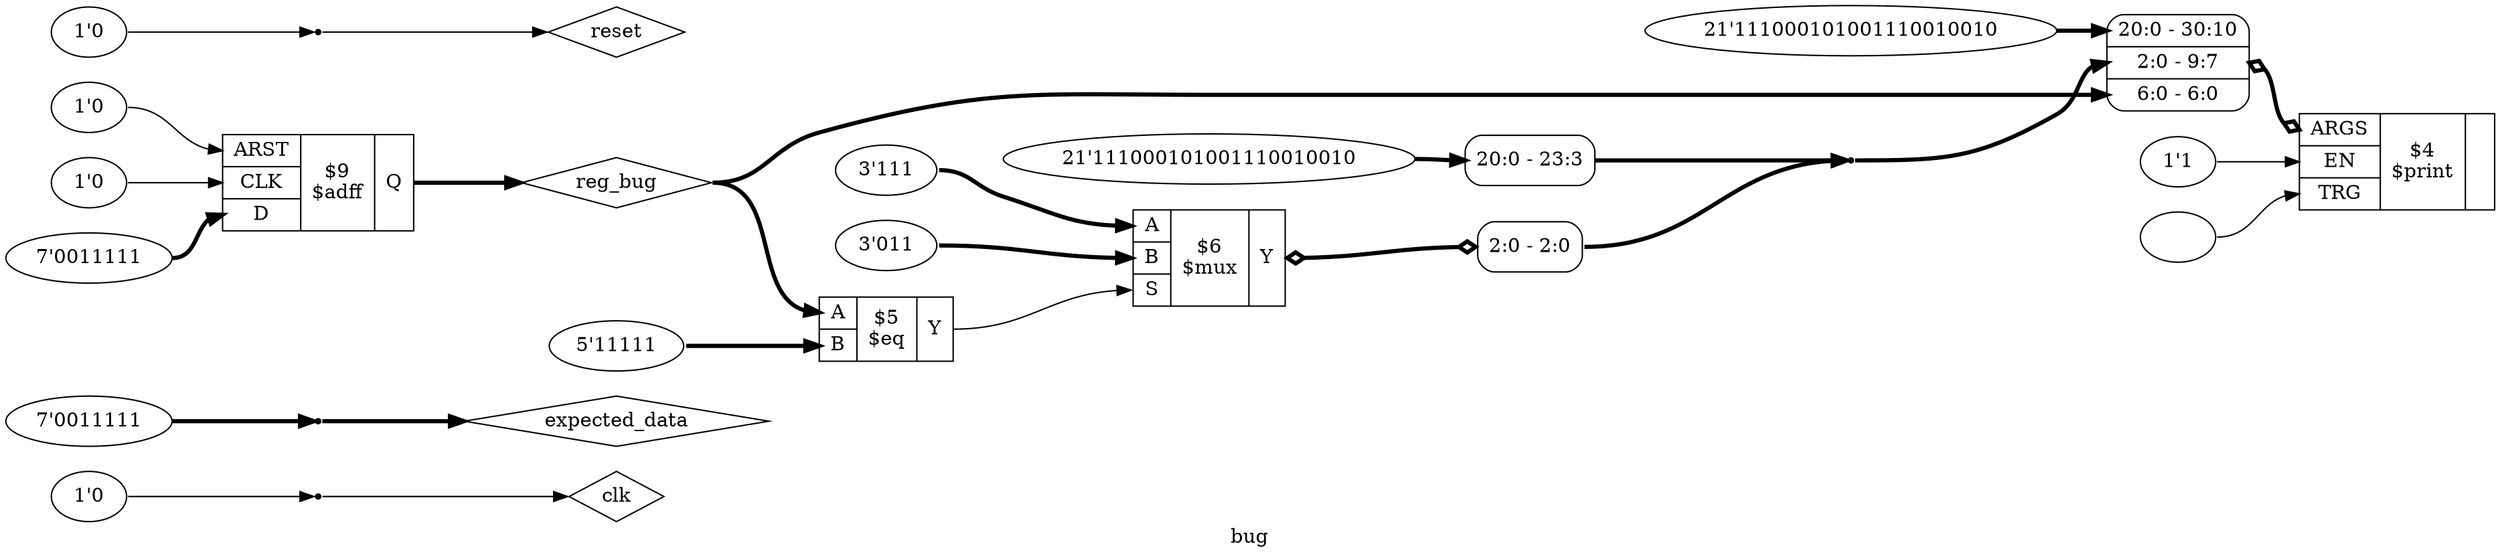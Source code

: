digraph "bug" {
label="bug";
rankdir="LR";
remincross=true;
n3 [ shape=diamond, label="clk", color="black", fontcolor="black"];
n4 [ shape=diamond, label="expected_data", color="black", fontcolor="black"];
n5 [ shape=diamond, label="reg_bug", color="black", fontcolor="black"];
n6 [ shape=diamond, label="reset", color="black", fontcolor="black"];
v1 [ label="21'111000101001110010010" ];
v2 [ label="1'1" ];
v3 [ label="" ];
c10 [ shape=record, label="{{<p7> ARGS|<p8> EN|<p9> TRG}|$4\n$print|{}}",  ];
x0 [ shape=record, style=rounded, label="<s2> 20:0 - 30:10 |<s1> 2:0 - 9:7 |<s0> 6:0 - 6:0 ", color="black", fontcolor="black" ];
x0:e -> c10:p7:w [arrowhead=odiamond, arrowtail=odiamond, dir=both, color="black", fontcolor="black", style="setlinewidth(3)", label=""];
v4 [ label="5'11111" ];
c14 [ shape=record, label="{{<p11> A|<p12> B}|$5\n$eq|{<p13> Y}}",  ];
v5 [ label="1'0" ];
v6 [ label="1'0" ];
v7 [ label="7'0011111" ];
c19 [ shape=record, label="{{<p15> ARST|<p16> CLK|<p17> D}|$9\n$adff|{<p18> Q}}",  ];
v8 [ label="3'111" ];
v9 [ label="3'011" ];
c21 [ shape=record, label="{{<p11> A|<p12> B|<p20> S}|$6\n$mux|{<p13> Y}}",  ];
x10 [ shape=record, style=rounded, label="<s0> 2:0 - 2:0 ", color="black", fontcolor="black" ];
c21:p13:e -> x10:w [arrowhead=odiamond, arrowtail=odiamond, dir=both, color="black", fontcolor="black", style="setlinewidth(3)", label=""];
v11 [ label="21'111000101001110010010" ];
x12 [ shape=record, style=rounded, label="<s0> 20:0 - 23:3 ", color="black", fontcolor="black" ];
v13 [ label="1'0" ];
x14 [shape=point, ];
v15 [ label="7'0011111" ];
x16 [shape=point, ];
v17 [ label="1'0" ];
x18 [shape=point, ];
n1 [ shape=point ];
x10:s0:e -> n1:w [color="black", fontcolor="black", style="setlinewidth(3)", label=""];
x12:s0:e -> n1:w [color="black", fontcolor="black", style="setlinewidth(3)", label=""];
n1:e -> x0:s1:w [color="black", fontcolor="black", style="setlinewidth(3)", label=""];
c14:p13:e -> c21:p20:w [color="black", fontcolor="black", label=""];
x14:e -> n3:w [color="black", fontcolor="black", label=""];
x16:e -> n4:w [color="black", fontcolor="black", style="setlinewidth(3)", label=""];
c19:p18:e -> n5:w [color="black", fontcolor="black", style="setlinewidth(3)", label=""];
n5:e -> c14:p11:w [color="black", fontcolor="black", style="setlinewidth(3)", label=""];
n5:e -> x0:s0:w [color="black", fontcolor="black", style="setlinewidth(3)", label=""];
x18:e -> n6:w [color="black", fontcolor="black", label=""];
v1:e -> x0:s2:w [color="black", fontcolor="black", style="setlinewidth(3)", label=""];
v11:e -> x12:w [color="black", fontcolor="black", style="setlinewidth(3)", label=""];
v13:e -> x14:w [color="black", fontcolor="black", label=""];
v15:e -> x16:w [color="black", fontcolor="black", style="setlinewidth(3)", label=""];
v17:e -> x18:w [color="black", fontcolor="black", label=""];
v2:e -> c10:p8:w [color="black", fontcolor="black", label=""];
v3:e -> c10:p9:w [color="black", fontcolor="black", label=""];
v4:e -> c14:p12:w [color="black", fontcolor="black", style="setlinewidth(3)", label=""];
v5:e -> c19:p15:w [color="black", fontcolor="black", label=""];
v6:e -> c19:p16:w [color="black", fontcolor="black", label=""];
v7:e -> c19:p17:w [color="black", fontcolor="black", style="setlinewidth(3)", label=""];
v8:e -> c21:p11:w [color="black", fontcolor="black", style="setlinewidth(3)", label=""];
v9:e -> c21:p12:w [color="black", fontcolor="black", style="setlinewidth(3)", label=""];
}
